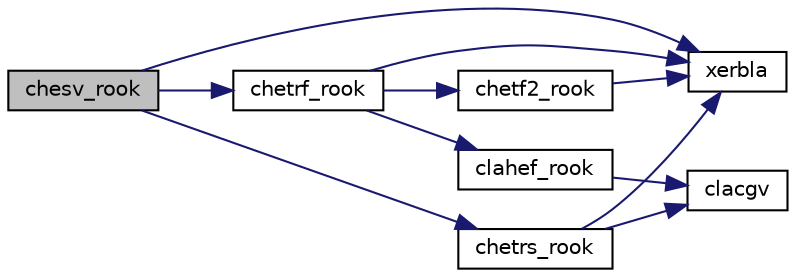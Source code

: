 digraph "chesv_rook"
{
 // LATEX_PDF_SIZE
  edge [fontname="Helvetica",fontsize="10",labelfontname="Helvetica",labelfontsize="10"];
  node [fontname="Helvetica",fontsize="10",shape=record];
  rankdir="LR";
  Node1 [label="chesv_rook",height=0.2,width=0.4,color="black", fillcolor="grey75", style="filled", fontcolor="black",tooltip="CHESV_ROOK computes the solution to a system of linear equations A * X = B for HE matrices using the ..."];
  Node1 -> Node2 [color="midnightblue",fontsize="10",style="solid",fontname="Helvetica"];
  Node2 [label="chetrf_rook",height=0.2,width=0.4,color="black", fillcolor="white", style="filled",URL="$chetrf__rook_8f.html#a40c8774d6f84ea78d990dcd087b02933",tooltip="CHETRF_ROOK computes the factorization of a complex Hermitian indefinite matrix using the bounded Bun..."];
  Node2 -> Node3 [color="midnightblue",fontsize="10",style="solid",fontname="Helvetica"];
  Node3 [label="chetf2_rook",height=0.2,width=0.4,color="black", fillcolor="white", style="filled",URL="$chetf2__rook_8f.html#a068309e57c51f1fa0171ca3d93b5848f",tooltip="CHETF2_ROOK computes the factorization of a complex Hermitian indefinite matrix using the bounded Bun..."];
  Node3 -> Node4 [color="midnightblue",fontsize="10",style="solid",fontname="Helvetica"];
  Node4 [label="xerbla",height=0.2,width=0.4,color="black", fillcolor="white", style="filled",URL="$xerbla_8f.html#a377ee61015baf8dea7770b3a404b1c07",tooltip="XERBLA"];
  Node2 -> Node5 [color="midnightblue",fontsize="10",style="solid",fontname="Helvetica"];
  Node5 [label="clahef_rook",height=0.2,width=0.4,color="black", fillcolor="white", style="filled",URL="$clahef__rook_8f.html#addbd1ab07c99b3e419aa833c69a008ec",tooltip="Download CLAHEF_ROOK + dependencies  <a href=\"http://www.netlib.org/cgi-bin/netlibfiles...."];
  Node5 -> Node6 [color="midnightblue",fontsize="10",style="solid",fontname="Helvetica"];
  Node6 [label="clacgv",height=0.2,width=0.4,color="black", fillcolor="white", style="filled",URL="$clacgv_8f.html#a0ff51770edb0cdc7328fdae7ace7954e",tooltip="CLACGV conjugates a complex vector."];
  Node2 -> Node4 [color="midnightblue",fontsize="10",style="solid",fontname="Helvetica"];
  Node1 -> Node7 [color="midnightblue",fontsize="10",style="solid",fontname="Helvetica"];
  Node7 [label="chetrs_rook",height=0.2,width=0.4,color="black", fillcolor="white", style="filled",URL="$chetrs__rook_8f.html#a22d0f5610c016836e1830ed2b8c41034",tooltip="CHETRS_ROOK computes the solution to a system of linear equations A * X = B for HE matrices using fac..."];
  Node7 -> Node6 [color="midnightblue",fontsize="10",style="solid",fontname="Helvetica"];
  Node7 -> Node4 [color="midnightblue",fontsize="10",style="solid",fontname="Helvetica"];
  Node1 -> Node4 [color="midnightblue",fontsize="10",style="solid",fontname="Helvetica"];
}
